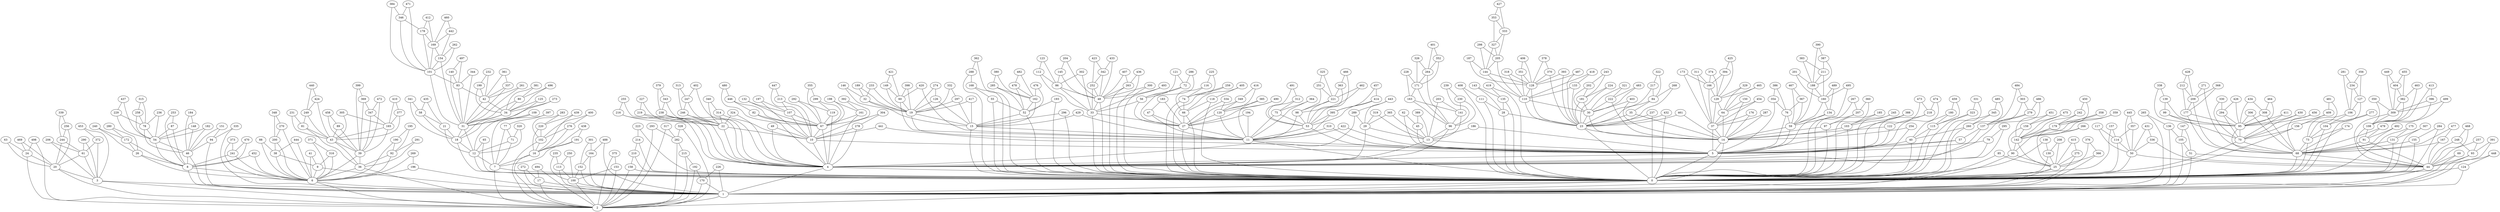 graph {
	0 [label=0]
	1 [label=1]
	2 [label=2]
	3 [label=3]
	4 [label=4]
	5 [label=5]
	6 [label=6]
	7 [label=7]
	8 [label=8]
	9 [label=9]
	10 [label=10]
	11 [label=11]
	12 [label=12]
	13 [label=13]
	14 [label=14]
	15 [label=15]
	16 [label=16]
	17 [label=17]
	18 [label=18]
	19 [label=19]
	20 [label=20]
	21 [label=21]
	22 [label=22]
	23 [label=23]
	24 [label=24]
	25 [label=25]
	26 [label=26]
	27 [label=27]
	28 [label=28]
	29 [label=29]
	30 [label=30]
	31 [label=31]
	32 [label=32]
	33 [label=33]
	34 [label=34]
	35 [label=35]
	36 [label=36]
	37 [label=37]
	38 [label=38]
	39 [label=39]
	40 [label=40]
	41 [label=41]
	42 [label=42]
	43 [label=43]
	44 [label=44]
	45 [label=45]
	46 [label=46]
	47 [label=47]
	48 [label=48]
	49 [label=49]
	50 [label=50]
	51 [label=51]
	52 [label=52]
	53 [label=53]
	54 [label=54]
	55 [label=55]
	56 [label=56]
	57 [label=57]
	58 [label=58]
	59 [label=59]
	60 [label=60]
	61 [label=61]
	62 [label=62]
	63 [label=63]
	64 [label=64]
	65 [label=65]
	66 [label=66]
	67 [label=67]
	68 [label=68]
	69 [label=69]
	70 [label=70]
	71 [label=71]
	72 [label=72]
	73 [label=73]
	74 [label=74]
	75 [label=75]
	76 [label=76]
	77 [label=77]
	78 [label=78]
	79 [label=79]
	80 [label=80]
	81 [label=81]
	82 [label=82]
	83 [label=83]
	84 [label=84]
	85 [label=85]
	86 [label=86]
	87 [label=87]
	88 [label=88]
	89 [label=89]
	90 [label=90]
	91 [label=91]
	92 [label=92]
	93 [label=93]
	94 [label=94]
	95 [label=95]
	96 [label=96]
	97 [label=97]
	98 [label=98]
	99 [label=99]
	100 [label=100]
	101 [label=101]
	102 [label=102]
	103 [label=103]
	104 [label=104]
	105 [label=105]
	106 [label=106]
	107 [label=107]
	108 [label=108]
	109 [label=109]
	110 [label=110]
	111 [label=111]
	112 [label=112]
	113 [label=113]
	114 [label=114]
	115 [label=115]
	116 [label=116]
	117 [label=117]
	118 [label=118]
	119 [label=119]
	120 [label=120]
	121 [label=121]
	122 [label=122]
	123 [label=123]
	124 [label=124]
	125 [label=125]
	126 [label=126]
	127 [label=127]
	128 [label=128]
	129 [label=129]
	130 [label=130]
	131 [label=131]
	132 [label=132]
	133 [label=133]
	134 [label=134]
	135 [label=135]
	136 [label=136]
	137 [label=137]
	138 [label=138]
	139 [label=139]
	140 [label=140]
	141 [label=141]
	142 [label=142]
	143 [label=143]
	144 [label=144]
	145 [label=145]
	146 [label=146]
	147 [label=147]
	148 [label=148]
	149 [label=149]
	150 [label=150]
	151 [label=151]
	152 [label=152]
	153 [label=153]
	154 [label=154]
	155 [label=155]
	156 [label=156]
	157 [label=157]
	158 [label=158]
	159 [label=159]
	160 [label=160]
	161 [label=161]
	162 [label=162]
	163 [label=163]
	164 [label=164]
	165 [label=165]
	166 [label=166]
	167 [label=167]
	168 [label=168]
	169 [label=169]
	170 [label=170]
	171 [label=171]
	172 [label=172]
	173 [label=173]
	174 [label=174]
	175 [label=175]
	176 [label=176]
	177 [label=177]
	178 [label=178]
	179 [label=179]
	180 [label=180]
	181 [label=181]
	182 [label=182]
	183 [label=183]
	184 [label=184]
	185 [label=185]
	186 [label=186]
	187 [label=187]
	188 [label=188]
	189 [label=189]
	190 [label=190]
	191 [label=191]
	192 [label=192]
	193 [label=193]
	194 [label=194]
	195 [label=195]
	196 [label=196]
	197 [label=197]
	198 [label=198]
	199 [label=199]
	200 [label=200]
	201 [label=201]
	202 [label=202]
	203 [label=203]
	204 [label=204]
	205 [label=205]
	206 [label=206]
	207 [label=207]
	208 [label=208]
	209 [label=209]
	210 [label=210]
	211 [label=211]
	212 [label=212]
	213 [label=213]
	214 [label=214]
	215 [label=215]
	216 [label=216]
	217 [label=217]
	218 [label=218]
	219 [label=219]
	220 [label=220]
	221 [label=221]
	222 [label=222]
	223 [label=223]
	224 [label=224]
	225 [label=225]
	226 [label=226]
	227 [label=227]
	228 [label=228]
	229 [label=229]
	230 [label=230]
	231 [label=231]
	232 [label=232]
	233 [label=233]
	234 [label=234]
	235 [label=235]
	236 [label=236]
	237 [label=237]
	238 [label=238]
	239 [label=239]
	240 [label=240]
	241 [label=241]
	242 [label=242]
	243 [label=243]
	244 [label=244]
	245 [label=245]
	246 [label=246]
	247 [label=247]
	248 [label=248]
	249 [label=249]
	250 [label=250]
	251 [label=251]
	252 [label=252]
	253 [label=253]
	254 [label=254]
	255 [label=255]
	256 [label=256]
	257 [label=257]
	258 [label=258]
	259 [label=259]
	260 [label=260]
	261 [label=261]
	262 [label=262]
	263 [label=263]
	264 [label=264]
	265 [label=265]
	266 [label=266]
	267 [label=267]
	268 [label=268]
	269 [label=269]
	270 [label=270]
	271 [label=271]
	272 [label=272]
	273 [label=273]
	274 [label=274]
	275 [label=275]
	276 [label=276]
	277 [label=277]
	278 [label=278]
	279 [label=279]
	280 [label=280]
	281 [label=281]
	282 [label=282]
	283 [label=283]
	284 [label=284]
	285 [label=285]
	286 [label=286]
	287 [label=287]
	288 [label=288]
	289 [label=289]
	290 [label=290]
	291 [label=291]
	292 [label=292]
	293 [label=293]
	294 [label=294]
	295 [label=295]
	296 [label=296]
	297 [label=297]
	298 [label=298]
	299 [label=299]
	300 [label=300]
	301 [label=301]
	302 [label=302]
	303 [label=303]
	304 [label=304]
	305 [label=305]
	306 [label=306]
	307 [label=307]
	308 [label=308]
	309 [label=309]
	310 [label=310]
	311 [label=311]
	312 [label=312]
	313 [label=313]
	314 [label=314]
	315 [label=315]
	316 [label=316]
	317 [label=317]
	318 [label=318]
	319 [label=319]
	320 [label=320]
	321 [label=321]
	322 [label=322]
	323 [label=323]
	324 [label=324]
	325 [label=325]
	326 [label=326]
	327 [label=327]
	328 [label=328]
	329 [label=329]
	330 [label=330]
	331 [label=331]
	332 [label=332]
	333 [label=333]
	334 [label=334]
	335 [label=335]
	336 [label=336]
	337 [label=337]
	338 [label=338]
	339 [label=339]
	340 [label=340]
	341 [label=341]
	342 [label=342]
	343 [label=343]
	344 [label=344]
	345 [label=345]
	346 [label=346]
	347 [label=347]
	348 [label=348]
	349 [label=349]
	350 [label=350]
	351 [label=351]
	352 [label=352]
	353 [label=353]
	354 [label=354]
	355 [label=355]
	356 [label=356]
	357 [label=357]
	358 [label=358]
	359 [label=359]
	360 [label=360]
	361 [label=361]
	362 [label=362]
	363 [label=363]
	364 [label=364]
	365 [label=365]
	366 [label=366]
	367 [label=367]
	368 [label=368]
	369 [label=369]
	370 [label=370]
	371 [label=371]
	372 [label=372]
	373 [label=373]
	374 [label=374]
	375 [label=375]
	376 [label=376]
	377 [label=377]
	378 [label=378]
	379 [label=379]
	380 [label=380]
	381 [label=381]
	382 [label=382]
	383 [label=383]
	384 [label=384]
	385 [label=385]
	386 [label=386]
	387 [label=387]
	388 [label=388]
	389 [label=389]
	390 [label=390]
	391 [label=391]
	392 [label=392]
	393 [label=393]
	394 [label=394]
	395 [label=395]
	396 [label=396]
	397 [label=397]
	398 [label=398]
	399 [label=399]
	400 [label=400]
	401 [label=401]
	402 [label=402]
	403 [label=403]
	404 [label=404]
	405 [label=405]
	406 [label=406]
	407 [label=407]
	408 [label=408]
	409 [label=409]
	410 [label=410]
	411 [label=411]
	412 [label=412]
	413 [label=413]
	414 [label=414]
	415 [label=415]
	416 [label=416]
	417 [label=417]
	418 [label=418]
	419 [label=419]
	420 [label=420]
	421 [label=421]
	422 [label=422]
	423 [label=423]
	424 [label=424]
	425 [label=425]
	426 [label=426]
	427 [label=427]
	428 [label=428]
	429 [label=429]
	430 [label=430]
	431 [label=431]
	432 [label=432]
	433 [label=433]
	434 [label=434]
	435 [label=435]
	436 [label=436]
	437 [label=437]
	438 [label=438]
	439 [label=439]
	440 [label=440]
	441 [label=441]
	442 [label=442]
	443 [label=443]
	444 [label=444]
	445 [label=445]
	446 [label=446]
	447 [label=447]
	448 [label=448]
	449 [label=449]
	450 [label=450]
	451 [label=451]
	452 [label=452]
	453 [label=453]
	454 [label=454]
	455 [label=455]
	456 [label=456]
	457 [label=457]
	458 [label=458]
	459 [label=459]
	460 [label=460]
	461 [label=461]
	462 [label=462]
	463 [label=463]
	464 [label=464]
	465 [label=465]
	466 [label=466]
	467 [label=467]
	468 [label=468]
	469 [label=469]
	470 [label=470]
	471 [label=471]
	472 [label=472]
	473 [label=473]
	474 [label=474]
	475 [label=475]
	476 [label=476]
	477 [label=477]
	478 [label=478]
	479 [label=479]
	480 [label=480]
	481 [label=481]
	482 [label=482]
	483 [label=483]
	484 [label=484]
	485 [label=485]
	486 [label=486]
	487 [label=487]
	488 [label=488]
	489 [label=489]
	490 [label=490]
	491 [label=491]
	492 [label=492]
	493 [label=493]
	494 [label=494]
	495 [label=495]
	496 [label=496]
	497 [label=497]
	498 [label=498]
	499 [label=499]
	0 -- 1
	1 -- 2
	2 -- 0
	3 -- 1
	3 -- 2
	4 -- 0
	4 -- 1
	5 -- 4
	5 -- 0
	6 -- 1
	6 -- 2
	7 -- 2
	7 -- 0
	8 -- 6
	8 -- 1
	9 -- 6
	9 -- 1
	10 -- 5
	10 -- 4
	11 -- 5
	11 -- 0
	12 -- 7
	12 -- 0
	13 -- 5
	13 -- 4
	14 -- 5
	14 -- 0
	15 -- 11
	15 -- 0
	16 -- 7
	16 -- 2
	17 -- 1
	17 -- 2
	18 -- 12
	18 -- 0
	19 -- 15
	19 -- 11
	20 -- 3
	20 -- 2
	21 -- 18
	21 -- 12
	22 -- 10
	22 -- 4
	23 -- 14
	23 -- 0
	24 -- 20
	24 -- 2
	25 -- 0
	25 -- 1
	26 -- 8
	26 -- 6
	27 -- 11
	27 -- 0
	28 -- 23
	28 -- 0
	29 -- 13
	29 -- 4
	30 -- 23
	30 -- 14
	31 -- 18
	31 -- 12
	32 -- 19
	32 -- 15
	33 -- 27
	33 -- 0
	34 -- 31
	34 -- 18
	35 -- 23
	35 -- 14
	36 -- 6
	36 -- 2
	37 -- 14
	37 -- 5
	38 -- 9
	38 -- 6
	39 -- 36
	39 -- 6
	40 -- 5
	40 -- 0
	41 -- 9
	41 -- 6
	42 -- 34
	42 -- 31
	43 -- 39
	43 -- 36
	44 -- 0
	44 -- 1
	45 -- 13
	45 -- 5
	46 -- 8
	46 -- 1
	47 -- 27
	47 -- 11
	48 -- 33
	48 -- 0
	49 -- 10
	49 -- 4
	50 -- 44
	50 -- 0
	51 -- 44
	51 -- 1
	52 -- 15
	52 -- 0
	53 -- 11
	53 -- 5
	54 -- 46
	54 -- 8
	55 -- 52
	55 -- 0
	56 -- 33
	56 -- 27
	57 -- 5
	57 -- 4
	58 -- 21
	58 -- 18
	59 -- 14
	59 -- 5
	60 -- 19
	60 -- 11
	61 -- 20
	61 -- 3
	62 -- 45
	62 -- 5
	63 -- 24
	63 -- 20
	64 -- 37
	64 -- 14
	65 -- 12
	65 -- 0
	66 -- 27
	66 -- 0
	67 -- 10
	67 -- 4
	68 -- 44
	68 -- 0
	69 -- 44
	69 -- 1
	70 -- 68
	70 -- 0
	71 -- 12
	71 -- 7
	72 -- 56
	72 -- 27
	73 -- 68
	73 -- 0
	74 -- 66
	74 -- 0
	75 -- 53
	75 -- 11
	76 -- 59
	76 -- 5
	77 -- 71
	77 -- 7
	78 -- 54
	78 -- 46
	79 -- 5
	79 -- 4
	80 -- 34
	80 -- 31
	81 -- 43
	81 -- 36
	82 -- 67
	82 -- 4
	83 -- 42
	83 -- 31
	84 -- 35
	84 -- 23
	85 -- 25
	85 -- 1
	86 -- 48
	86 -- 33
	87 -- 54
	87 -- 8
	88 -- 38
	88 -- 6
	89 -- 43
	89 -- 39
	90 -- 25
	90 -- 1
	91 -- 68
	91 -- 44
	92 -- 36
	92 -- 6
	93 -- 44
	93 -- 1
	94 -- 46
	94 -- 1
	95 -- 70
	95 -- 68
	96 -- 13
	96 -- 4
	97 -- 14
	97 -- 0
	98 -- 53
	98 -- 11
	99 -- 95
	99 -- 70
	100 -- 1
	100 -- 2
	101 -- 83
	101 -- 31
	102 -- 16
	102 -- 2
	103 -- 14
	103 -- 0
	104 -- 73
	104 -- 0
	105 -- 51
	105 -- 1
	106 -- 104
	106 -- 73
	107 -- 67
	107 -- 10
	108 -- 91
	108 -- 44
	109 -- 31
	109 -- 12
	110 -- 30
	110 -- 23
	111 -- 28
	111 -- 0
	112 -- 86
	112 -- 33
	113 -- 100
	113 -- 1
	114 -- 50
	114 -- 0
	115 -- 40
	115 -- 0
	116 -- 74
	116 -- 66
	117 -- 114
	117 -- 50
	118 -- 66
	118 -- 0
	119 -- 67
	119 -- 4
	120 -- 27
	120 -- 11
	121 -- 72
	121 -- 56
	122 -- 14
	122 -- 5
	123 -- 112
	123 -- 86
	124 -- 0
	124 -- 1
	125 -- 34
	125 -- 18
	126 -- 19
	126 -- 15
	127 -- 106
	127 -- 73
	128 -- 110
	128 -- 23
	129 -- 64
	129 -- 37
	130 -- 25
	130 -- 0
	131 -- 68
	131 -- 0
	132 -- 107
	132 -- 67
	133 -- 110
	133 -- 23
	134 -- 59
	134 -- 5
	135 -- 28
	135 -- 0
	136 -- 105
	136 -- 1
	137 -- 57
	137 -- 4
	138 -- 130
	138 -- 0
	139 -- 99
	139 -- 95
	140 -- 83
	140 -- 31
	141 -- 96
	141 -- 13
	142 -- 90
	142 -- 25
	143 -- 135
	143 -- 28
	144 -- 128
	144 -- 110
	145 -- 86
	145 -- 48
	146 -- 32
	146 -- 19
	147 -- 105
	147 -- 51
	148 -- 54
	148 -- 46
	149 -- 60
	149 -- 19
	150 -- 64
	150 -- 14
	151 -- 94
	151 -- 46
	152 -- 100
	152 -- 1
	153 -- 100
	153 -- 2
	154 -- 101
	154 -- 31
	155 -- 68
	155 -- 0
	156 -- 70
	156 -- 0
	157 -- 114
	157 -- 0
	158 -- 2
	158 -- 0
	159 -- 142
	159 -- 90
	160 -- 134
	160 -- 59
	161 -- 67
	161 -- 4
	162 -- 52
	162 -- 15
	163 -- 141
	163 -- 96
	164 -- 152
	164 -- 1
	165 -- 43
	165 -- 39
	166 -- 129
	166 -- 37
	167 -- 68
	167 -- 44
	168 -- 55
	168 -- 0
	169 -- 154
	169 -- 101
	170 -- 1
	170 -- 2
	171 -- 163
	171 -- 96
	172 -- 26
	172 -- 8
	173 -- 166
	173 -- 37
	174 -- 73
	174 -- 68
	175 -- 131
	175 -- 0
	176 -- 37
	176 -- 14
	177 -- 95
	177 -- 68
	178 -- 169
	178 -- 101
	179 -- 142
	179 -- 90
	180 -- 115
	180 -- 40
	181 -- 30
	181 -- 23
	182 -- 54
	182 -- 46
	183 -- 47
	183 -- 27
	184 -- 148
	184 -- 46
	185 -- 103
	185 -- 0
	186 -- 13
	186 -- 5
	187 -- 144
	187 -- 128
	188 -- 160
	188 -- 59
	189 -- 32
	189 -- 19
	190 -- 92
	190 -- 6
	191 -- 16
	191 -- 7
	192 -- 170
	192 -- 2
	193 -- 52
	193 -- 0
	194 -- 27
	194 -- 11
	195 -- 190
	195 -- 92
	196 -- 6
	196 -- 1
	197 -- 107
	197 -- 10
	198 -- 161
	198 -- 67
	199 -- 42
	199 -- 34
	200 -- 38
	200 -- 6
	201 -- 188
	201 -- 160
	202 -- 181
	202 -- 30
	203 -- 141
	203 -- 13
	204 -- 145
	204 -- 48
	205 -- 144
	205 -- 110
	206 -- 61
	206 -- 3
	207 -- 97
	207 -- 0
	208 -- 130
	208 -- 25
	209 -- 177
	209 -- 68
	210 -- 158
	210 -- 0
	211 -- 188
	211 -- 160
	212 -- 209
	212 -- 177
	213 -- 107
	213 -- 10
	214 -- 210
	214 -- 0
	215 -- 192
	215 -- 2
	216 -- 22
	216 -- 4
	217 -- 84
	217 -- 23
	218 -- 122
	218 -- 5
	219 -- 22
	219 -- 4
	220 -- 102
	220 -- 16
	221 -- 98
	221 -- 53
	222 -- 30
	222 -- 14
	223 -- 214
	223 -- 0
	224 -- 181
	224 -- 23
	225 -- 116
	225 -- 74
	226 -- 170
	226 -- 1
	227 -- 219
	227 -- 4
	228 -- 171
	228 -- 163
	229 -- 78
	229 -- 54
	230 -- 141
	230 -- 96
	231 -- 81
	231 -- 43
	232 -- 199
	232 -- 42
	233 -- 32
	233 -- 19
	234 -- 127
	234 -- 106
	235 -- 113
	235 -- 100
	236 -- 78
	236 -- 54
	237 -- 23
	237 -- 0
	238 -- 22
	238 -- 4
	239 -- 230
	239 -- 96
	240 -- 172
	240 -- 26
	241 -- 8
	241 -- 6
	242 -- 179
	242 -- 142
	243 -- 202
	243 -- 181
	244 -- 61
	244 -- 20
	245 -- 103
	245 -- 0
	246 -- 22
	246 -- 4
	247 -- 246
	247 -- 4
	248 -- 93
	248 -- 44
	249 -- 81
	249 -- 43
	250 -- 113
	250 -- 100
	251 -- 221
	251 -- 98
	252 -- 48
	252 -- 33
	253 -- 87
	253 -- 8
	254 -- 14
	254 -- 0
	255 -- 216
	255 -- 22
	256 -- 244
	256 -- 20
	257 -- 93
	257 -- 44
	258 -- 78
	258 -- 54
	259 -- 74
	259 -- 0
	260 -- 40
	260 -- 0
	261 -- 42
	261 -- 31
	262 -- 154
	262 -- 101
	263 -- 48
	263 -- 0
	264 -- 171
	264 -- 96
	265 -- 136
	265 -- 1
	266 -- 142
	266 -- 25
	267 -- 207
	267 -- 0
	268 -- 84
	268 -- 23
	269 -- 196
	269 -- 6
	270 -- 200
	270 -- 6
	271 -- 209
	271 -- 68
	272 -- 17
	272 -- 1
	273 -- 34
	273 -- 31
	274 -- 126
	274 -- 19
	275 -- 25
	275 -- 1
	276 -- 102
	276 -- 16
	277 -- 104
	277 -- 0
	278 -- 10
	278 -- 4
	279 -- 137
	279 -- 4
	280 -- 172
	280 -- 26
	281 -- 234
	281 -- 106
	282 -- 215
	282 -- 2
	283 -- 220
	283 -- 102
	284 -- 155
	284 -- 0
	285 -- 162
	285 -- 52
	286 -- 72
	286 -- 56
	287 -- 37
	287 -- 14
	288 -- 168
	288 -- 0
	289 -- 29
	289 -- 4
	290 -- 61
	290 -- 3
	291 -- 92
	291 -- 36
	292 -- 119
	292 -- 67
	293 -- 282
	293 -- 2
	294 -- 95
	294 -- 70
	295 -- 79
	295 -- 4
	296 -- 15
	296 -- 0
	297 -- 19
	297 -- 15
	298 -- 205
	298 -- 144
	299 -- 119
	299 -- 67
	300 -- 48
	300 -- 0
	301 -- 164
	301 -- 152
	302 -- 86
	302 -- 33
	303 -- 279
	303 -- 137
	304 -- 278
	304 -- 10
	305 -- 165
	305 -- 43
	306 -- 95
	306 -- 68
	307 -- 131
	307 -- 0
	308 -- 95
	308 -- 68
	309 -- 108
	309 -- 44
	310 -- 11
	310 -- 5
	311 -- 166
	311 -- 37
	312 -- 75
	312 -- 53
	313 -- 247
	313 -- 246
	314 -- 22
	314 -- 10
	315 -- 258
	315 -- 78
	316 -- 9
	316 -- 6
	317 -- 282
	317 -- 2
	318 -- 128
	318 -- 110
	319 -- 29
	319 -- 13
	320 -- 71
	320 -- 12
	321 -- 222
	321 -- 30
	322 -- 217
	322 -- 84
	323 -- 115
	323 -- 0
	324 -- 22
	324 -- 4
	325 -- 251
	325 -- 221
	326 -- 264
	326 -- 171
	327 -- 205
	327 -- 144
	328 -- 282
	328 -- 2
	329 -- 129
	329 -- 64
	330 -- 294
	330 -- 70
	331 -- 323
	331 -- 0
	332 -- 297
	332 -- 19
	333 -- 327
	333 -- 205
	334 -- 120
	334 -- 27
	335 -- 94
	335 -- 1
	336 -- 50
	336 -- 44
	337 -- 42
	337 -- 31
	338 -- 139
	338 -- 95
	339 -- 256
	339 -- 244
	340 -- 314
	340 -- 22
	341 -- 58
	341 -- 18
	342 -- 252
	342 -- 48
	343 -- 238
	343 -- 22
	344 -- 83
	344 -- 31
	345 -- 260
	345 -- 0
	346 -- 178
	346 -- 101
	347 -- 165
	347 -- 39
	348 -- 270
	348 -- 200
	349 -- 120
	349 -- 27
	350 -- 309
	350 -- 108
	351 -- 128
	351 -- 110
	352 -- 264
	352 -- 171
	353 -- 333
	353 -- 327
	354 -- 76
	354 -- 5
	355 -- 299
	355 -- 67
	356 -- 234
	356 -- 127
	357 -- 114
	357 -- 50
	358 -- 179
	358 -- 142
	359 -- 179
	359 -- 142
	360 -- 207
	360 -- 97
	361 -- 337
	361 -- 42
	362 -- 288
	362 -- 0
	363 -- 221
	363 -- 53
	364 -- 75
	364 -- 11
	365 -- 29
	365 -- 13
	366 -- 25
	366 -- 1
	367 -- 76
	367 -- 59
	368 -- 209
	368 -- 177
	369 -- 347
	369 -- 39
	370 -- 128
	370 -- 23
	371 -- 316
	371 -- 6
	372 -- 61
	372 -- 3
	373 -- 241
	373 -- 6
	374 -- 166
	374 -- 129
	375 -- 153
	375 -- 2
	376 -- 366
	376 -- 25
	377 -- 165
	377 -- 43
	378 -- 370
	378 -- 128
	379 -- 343
	379 -- 238
	380 -- 285
	380 -- 162
	381 -- 80
	381 -- 34
	382 -- 309
	382 -- 108
	383 -- 211
	383 -- 188
	384 -- 346
	384 -- 101
	385 -- 120
	385 -- 11
	386 -- 354
	386 -- 76
	387 -- 211
	387 -- 188
	388 -- 103
	388 -- 0
	389 -- 45
	389 -- 13
	390 -- 387
	390 -- 188
	391 -- 93
	391 -- 44
	392 -- 161
	392 -- 67
	393 -- 128
	393 -- 23
	394 -- 166
	394 -- 129
	395 -- 53
	395 -- 11
	396 -- 309
	396 -- 108
	397 -- 77
	397 -- 7
	398 -- 60
	398 -- 19
	399 -- 369
	399 -- 39
	400 -- 276
	400 -- 102
	401 -- 352
	401 -- 264
	402 -- 247
	402 -- 4
	403 -- 30
	403 -- 14
	404 -- 382
	404 -- 309
	405 -- 118
	405 -- 66
	406 -- 351
	406 -- 128
	407 -- 263
	407 -- 48
	408 -- 111
	408 -- 0
	409 -- 156
	409 -- 70
	410 -- 377
	410 -- 165
	411 -- 95
	411 -- 70
	412 -- 178
	412 -- 169
	413 -- 396
	413 -- 108
	414 -- 395
	414 -- 53
	415 -- 275
	415 -- 25
	416 -- 349
	416 -- 120
	417 -- 19
	417 -- 15
	418 -- 133
	418 -- 110
	419 -- 135
	419 -- 0
	420 -- 60
	420 -- 11
	421 -- 149
	421 -- 60
	422 -- 11
	422 -- 5
	423 -- 342
	423 -- 252
	424 -- 249
	424 -- 43
	425 -- 394
	425 -- 129
	426 -- 294
	426 -- 95
	427 -- 353
	427 -- 333
	428 -- 212
	428 -- 209
	429 -- 15
	429 -- 11
	430 -- 95
	430 -- 70
	431 -- 336
	431 -- 50
	432 -- 23
	432 -- 0
	433 -- 342
	433 -- 48
	434 -- 308
	434 -- 95
	435 -- 58
	435 -- 21
	436 -- 263
	436 -- 0
	437 -- 229
	437 -- 54
	438 -- 191
	438 -- 16
	439 -- 220
	439 -- 16
	440 -- 424
	440 -- 249
	441 -- 10
	441 -- 5
	442 -- 169
	442 -- 154
	443 -- 289
	443 -- 29
	444 -- 38
	444 -- 6
	445 -- 357
	445 -- 50
	446 -- 82
	446 -- 67
	447 -- 213
	447 -- 10
	448 -- 124
	448 -- 1
	449 -- 404
	449 -- 309
	450 -- 242
	450 -- 179
	451 -- 159
	451 -- 142
	452 -- 8
	452 -- 6
	453 -- 372
	453 -- 3
	454 -- 64
	454 -- 37
	455 -- 404
	455 -- 382
	456 -- 95
	456 -- 68
	457 -- 414
	457 -- 395
	458 -- 89
	458 -- 39
	459 -- 180
	459 -- 115
	460 -- 442
	460 -- 169
	461 -- 23
	461 -- 14
	462 -- 221
	462 -- 98
	463 -- 382
	463 -- 108
	464 -- 308
	464 -- 95
	465 -- 129
	465 -- 64
	466 -- 363
	466 -- 53
	467 -- 367
	467 -- 59
	468 -- 248
	468 -- 44
	469 -- 24
	469 -- 20
	470 -- 241
	470 -- 8
	471 -- 346
	471 -- 101
	472 -- 347
	472 -- 39
	473 -- 218
	473 -- 5
	474 -- 218
	474 -- 5
	475 -- 159
	475 -- 142
	476 -- 162
	476 -- 52
	477 -- 167
	477 -- 68
	478 -- 162
	478 -- 52
	479 -- 91
	479 -- 68
	480 -- 446
	480 -- 67
	481 -- 409
	481 -- 156
	482 -- 478
	482 -- 162
	483 -- 222
	483 -- 30
	484 -- 303
	484 -- 137
	485 -- 345
	485 -- 260
	486 -- 279
	486 -- 137
	487 -- 128
	487 -- 23
	488 -- 164
	488 -- 1
	489 -- 160
	489 -- 134
	490 -- 120
	490 -- 27
	491 -- 312
	491 -- 53
	492 -- 91
	492 -- 68
	493 -- 48
	493 -- 33
	494 -- 17
	494 -- 2
	495 -- 160
	495 -- 59
	496 -- 80
	496 -- 34
	497 -- 140
	497 -- 83
	498 -- 24
	498 -- 2
	499 -- 309
	499 -- 108
}
